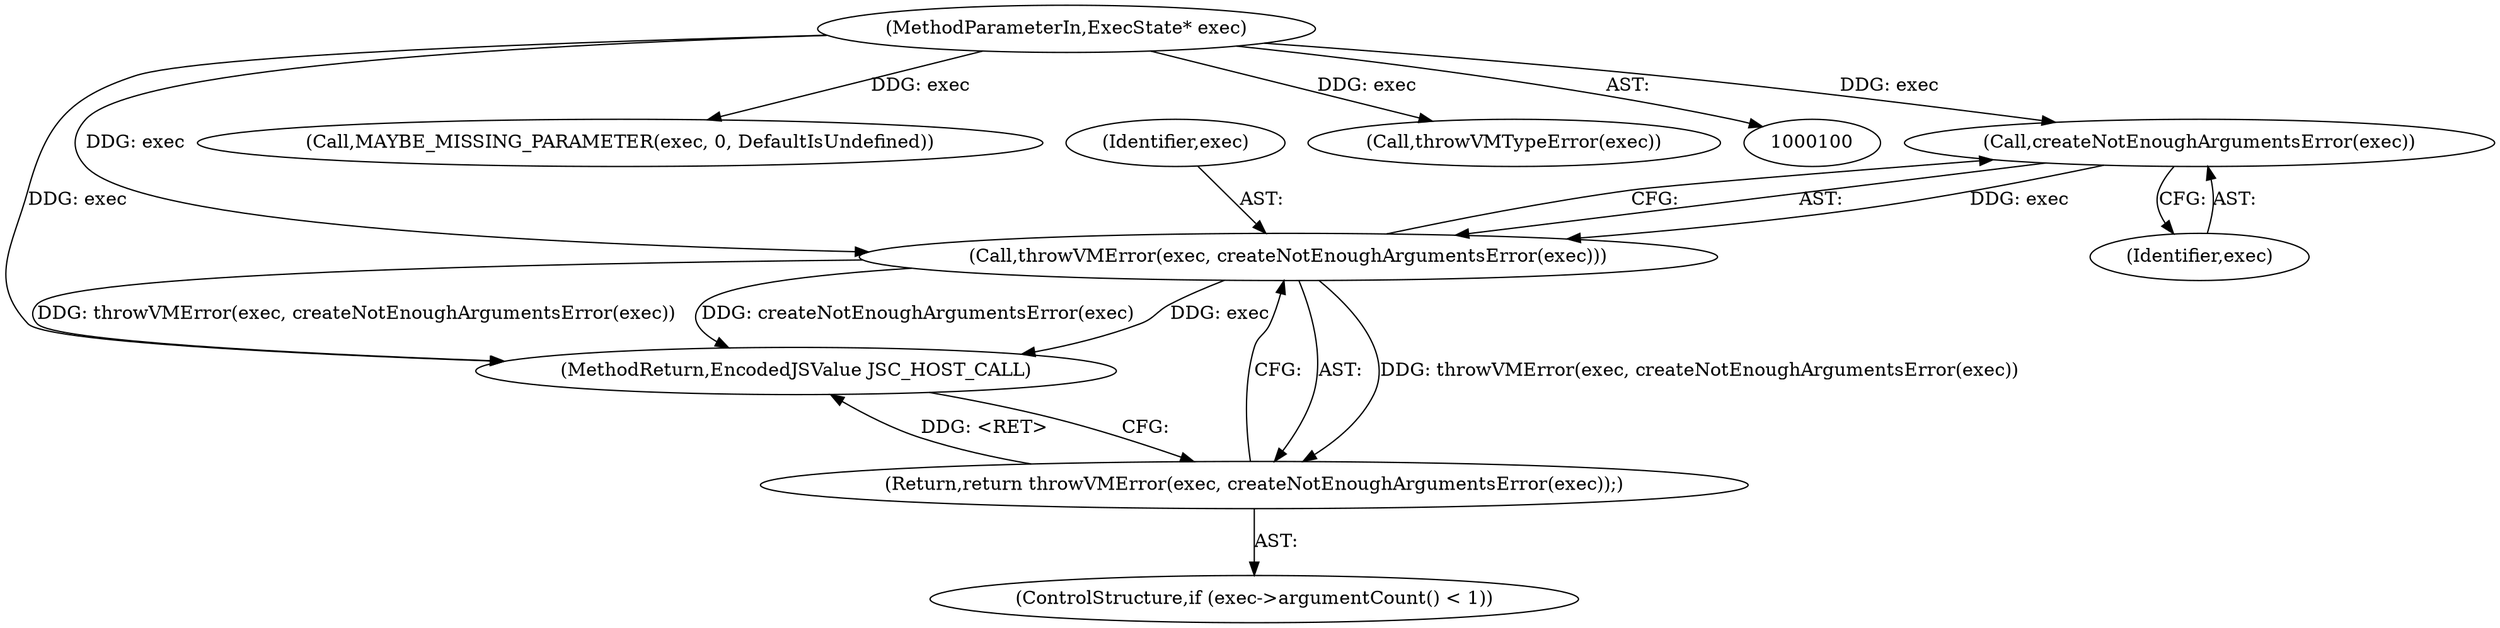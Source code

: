 digraph "0_Chrome_b944f670bb7a8a919daac497a4ea0536c954c201_26@API" {
"1000134" [label="(Call,createNotEnoughArgumentsError(exec))"];
"1000101" [label="(MethodParameterIn,ExecState* exec)"];
"1000132" [label="(Call,throwVMError(exec, createNotEnoughArgumentsError(exec)))"];
"1000131" [label="(Return,return throwVMError(exec, createNotEnoughArgumentsError(exec));)"];
"1000139" [label="(Call,MAYBE_MISSING_PARAMETER(exec, 0, DefaultIsUndefined))"];
"1000133" [label="(Identifier,exec)"];
"1000134" [label="(Call,createNotEnoughArgumentsError(exec))"];
"1000132" [label="(Call,throwVMError(exec, createNotEnoughArgumentsError(exec)))"];
"1000152" [label="(MethodReturn,EncodedJSValue JSC_HOST_CALL)"];
"1000131" [label="(Return,return throwVMError(exec, createNotEnoughArgumentsError(exec));)"];
"1000127" [label="(ControlStructure,if (exec->argumentCount() < 1))"];
"1000113" [label="(Call,throwVMTypeError(exec))"];
"1000101" [label="(MethodParameterIn,ExecState* exec)"];
"1000135" [label="(Identifier,exec)"];
"1000134" -> "1000132"  [label="AST: "];
"1000134" -> "1000135"  [label="CFG: "];
"1000135" -> "1000134"  [label="AST: "];
"1000132" -> "1000134"  [label="CFG: "];
"1000134" -> "1000132"  [label="DDG: exec"];
"1000101" -> "1000134"  [label="DDG: exec"];
"1000101" -> "1000100"  [label="AST: "];
"1000101" -> "1000152"  [label="DDG: exec"];
"1000101" -> "1000113"  [label="DDG: exec"];
"1000101" -> "1000132"  [label="DDG: exec"];
"1000101" -> "1000139"  [label="DDG: exec"];
"1000132" -> "1000131"  [label="AST: "];
"1000133" -> "1000132"  [label="AST: "];
"1000131" -> "1000132"  [label="CFG: "];
"1000132" -> "1000152"  [label="DDG: exec"];
"1000132" -> "1000152"  [label="DDG: throwVMError(exec, createNotEnoughArgumentsError(exec))"];
"1000132" -> "1000152"  [label="DDG: createNotEnoughArgumentsError(exec)"];
"1000132" -> "1000131"  [label="DDG: throwVMError(exec, createNotEnoughArgumentsError(exec))"];
"1000131" -> "1000127"  [label="AST: "];
"1000152" -> "1000131"  [label="CFG: "];
"1000131" -> "1000152"  [label="DDG: <RET>"];
}
